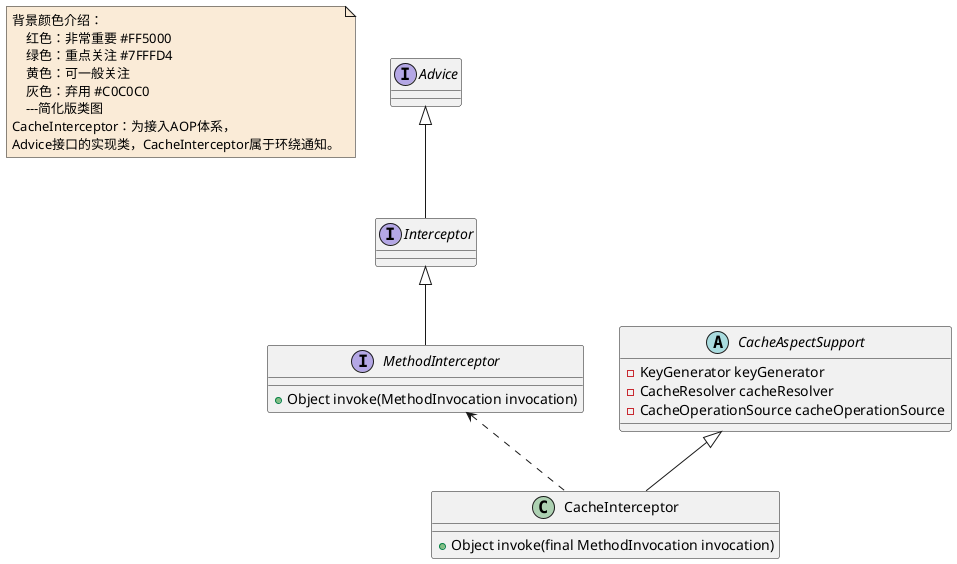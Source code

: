 @startuml

note  as N1 #FAEBD7
    背景颜色介绍：
        红色：非常重要 #FF5000
        绿色：重点关注 #7FFFD4
        黄色：可一般关注
        灰色：弃用 #C0C0C0
        ---简化版类图
    CacheInterceptor：为接入AOP体系，
    Advice接口的实现类，CacheInterceptor属于环绕通知。
end note


class CacheInterceptor
CacheInterceptor : +Object invoke(final MethodInvocation invocation)
interface Advice
interface Interceptor
interface MethodInterceptor
MethodInterceptor : +Object invoke(MethodInvocation invocation)
abstract class CacheAspectSupport
CacheAspectSupport : -KeyGenerator keyGenerator
CacheAspectSupport : -CacheResolver cacheResolver
CacheAspectSupport : -CacheOperationSource cacheOperationSource

Advice <|-- Interceptor

Interceptor <|-- MethodInterceptor

MethodInterceptor <.. CacheInterceptor

CacheAspectSupport <|-- CacheInterceptor


@enduml